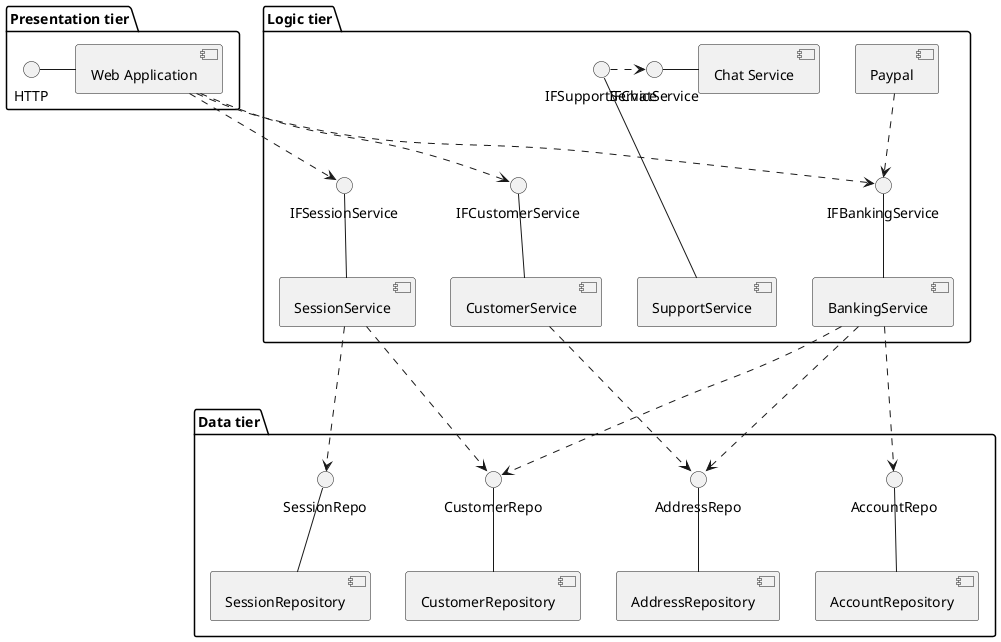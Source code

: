 @startuml

package "Presentation tier" {
  HTTP - [Web Application]
}

package "Logic tier" {
  IFBankingService -down- [BankingService]
  IFSessionService -down- [SessionService]
  IFCustomerService -down- [CustomerService]
  IFSupportService -down- [SupportService]
  
  [Web Application] ..> IFBankingService
  [Web Application] ..> IFSessionService
  [Web Application] ..> IFCustomerService

  [SupportService] -[hidden] [BankingService]
  [BankingService] -[hidden] [SessionService]
  [BankingService] -[hidden] [CustomerService]
  ' used Services
  [Chat Service] -[hidden] [Paypal]
  [Paypal] ..> IFBankingService

  IFChatService - [Chat Service]
  IFSupportService .> IFChatService
}

package "Data tier" {
  CustomerRepo -down- [CustomerRepository]
  AccountRepo -down- [AccountRepository]
  AddressRepo -down- [AddressRepository]
  SessionRepo -down- [SessionRepository]

  [BankingService] .> CustomerRepo
  [SessionService] .> CustomerRepo
  
  [BankingService] .> AddressRepo
  [CustomerService] .> AddressRepo
  
  [BankingService] .> AccountRepo

  [SessionService] -..> SessionRepo
}




@enduml